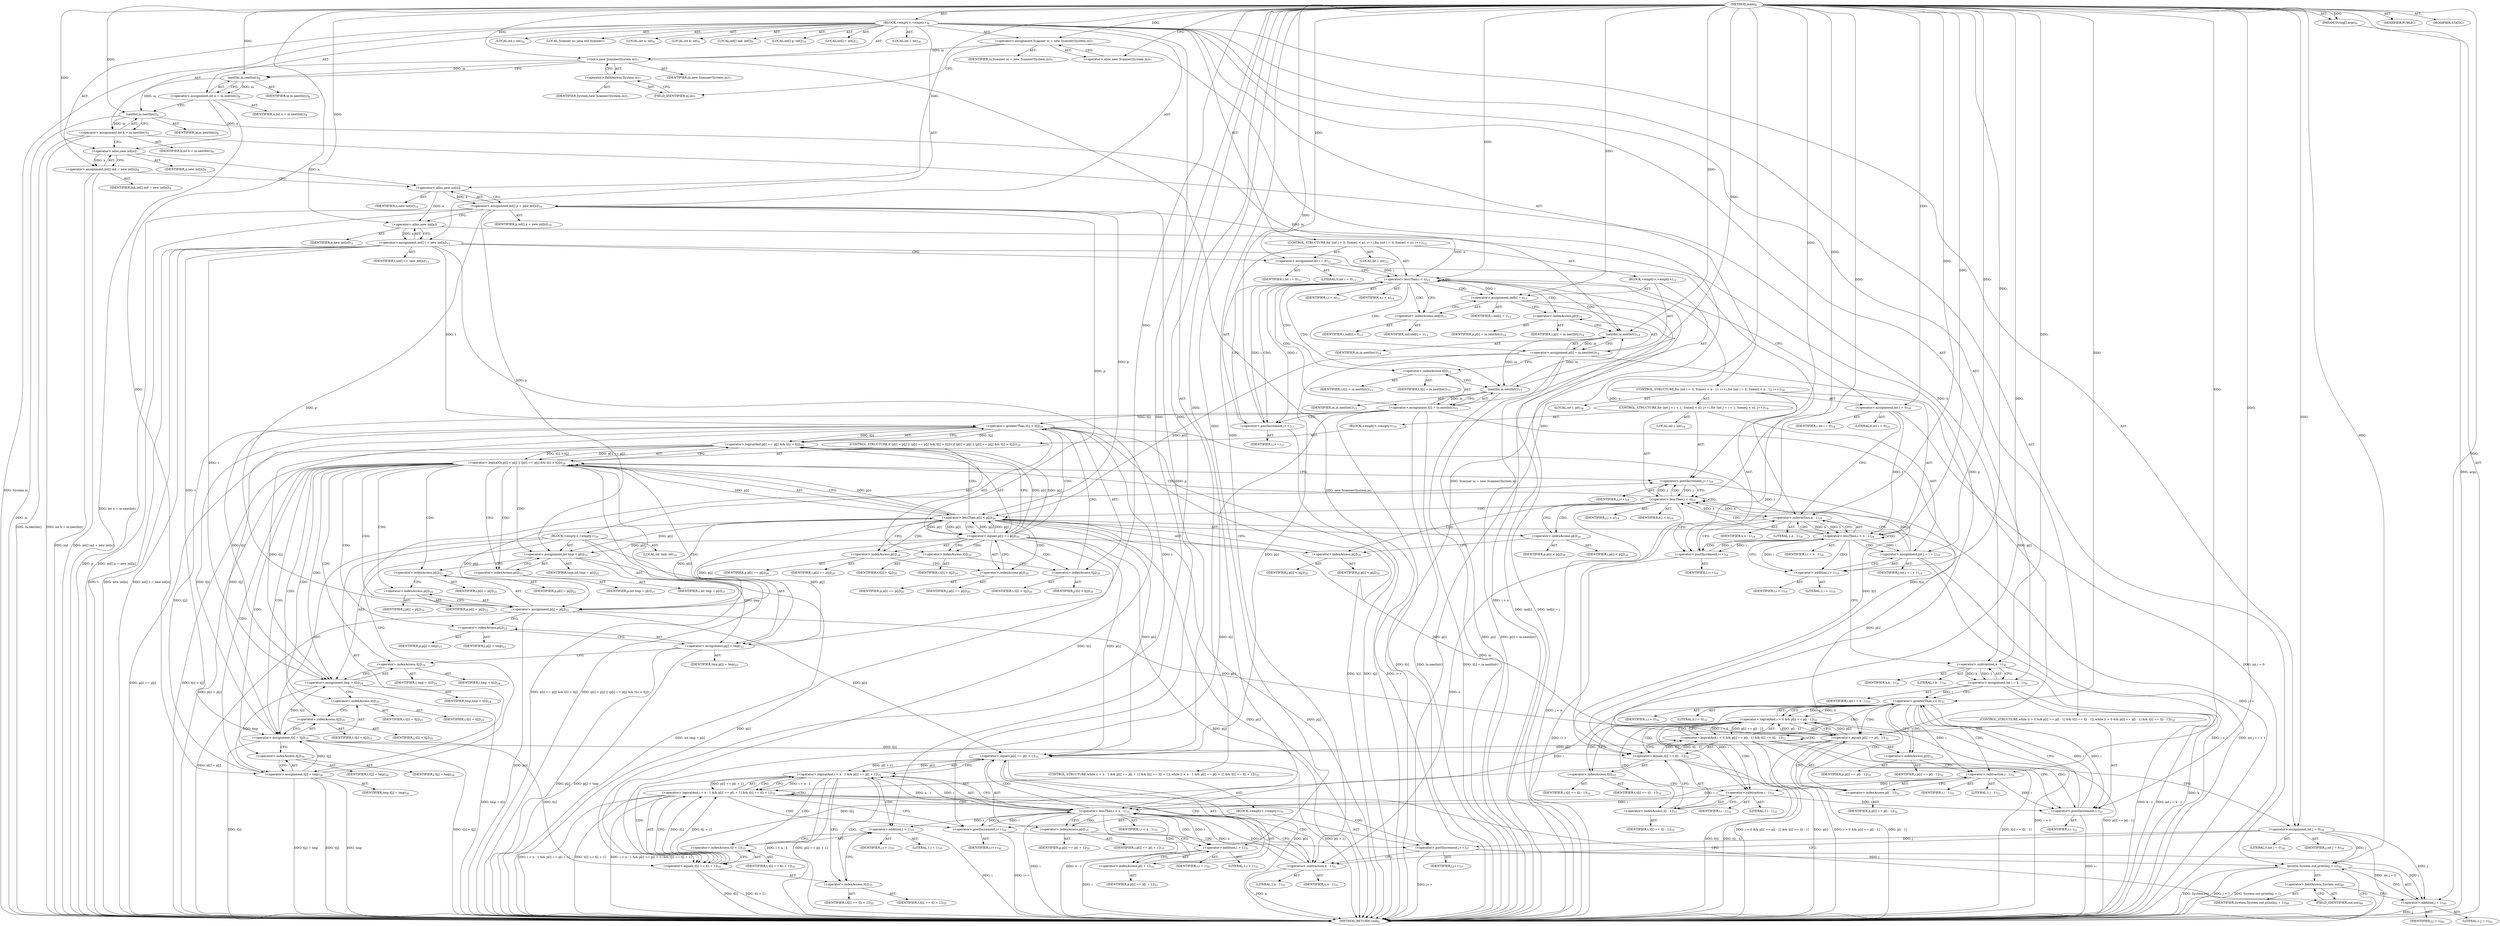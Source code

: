 digraph "main" {  
"19" [label = <(METHOD,main)<SUB>6</SUB>> ]
"20" [label = <(PARAM,String[] args)<SUB>6</SUB>> ]
"21" [label = <(BLOCK,&lt;empty&gt;,&lt;empty&gt;)<SUB>6</SUB>> ]
"4" [label = <(LOCAL,Scanner in: java.util.Scanner)<SUB>7</SUB>> ]
"22" [label = <(&lt;operator&gt;.assignment,Scanner in = new Scanner(System.in))<SUB>7</SUB>> ]
"23" [label = <(IDENTIFIER,in,Scanner in = new Scanner(System.in))<SUB>7</SUB>> ]
"24" [label = <(&lt;operator&gt;.alloc,new Scanner(System.in))<SUB>7</SUB>> ]
"25" [label = <(&lt;init&gt;,new Scanner(System.in))<SUB>7</SUB>> ]
"3" [label = <(IDENTIFIER,in,new Scanner(System.in))<SUB>7</SUB>> ]
"26" [label = <(&lt;operator&gt;.fieldAccess,System.in)<SUB>7</SUB>> ]
"27" [label = <(IDENTIFIER,System,new Scanner(System.in))<SUB>7</SUB>> ]
"28" [label = <(FIELD_IDENTIFIER,in,in)<SUB>7</SUB>> ]
"29" [label = <(LOCAL,int n: int)<SUB>8</SUB>> ]
"30" [label = <(LOCAL,int k: int)<SUB>8</SUB>> ]
"31" [label = <(&lt;operator&gt;.assignment,int n = in.nextInt())<SUB>8</SUB>> ]
"32" [label = <(IDENTIFIER,n,int n = in.nextInt())<SUB>8</SUB>> ]
"33" [label = <(nextInt,in.nextInt())<SUB>8</SUB>> ]
"34" [label = <(IDENTIFIER,in,in.nextInt())<SUB>8</SUB>> ]
"35" [label = <(&lt;operator&gt;.assignment,int k = in.nextInt())<SUB>8</SUB>> ]
"36" [label = <(IDENTIFIER,k,int k = in.nextInt())<SUB>8</SUB>> ]
"37" [label = <(nextInt,in.nextInt())<SUB>8</SUB>> ]
"38" [label = <(IDENTIFIER,in,in.nextInt())<SUB>8</SUB>> ]
"39" [label = <(LOCAL,int[] ind: int[])<SUB>9</SUB>> ]
"40" [label = <(&lt;operator&gt;.assignment,int[] ind = new int[n])<SUB>9</SUB>> ]
"41" [label = <(IDENTIFIER,ind,int[] ind = new int[n])<SUB>9</SUB>> ]
"42" [label = <(&lt;operator&gt;.alloc,new int[n])> ]
"43" [label = <(IDENTIFIER,n,new int[n])<SUB>9</SUB>> ]
"44" [label = <(LOCAL,int[] p: int[])<SUB>10</SUB>> ]
"45" [label = <(&lt;operator&gt;.assignment,int[] p = new int[n])<SUB>10</SUB>> ]
"46" [label = <(IDENTIFIER,p,int[] p = new int[n])<SUB>10</SUB>> ]
"47" [label = <(&lt;operator&gt;.alloc,new int[n])> ]
"48" [label = <(IDENTIFIER,n,new int[n])<SUB>10</SUB>> ]
"49" [label = <(LOCAL,int[] t: int[])<SUB>11</SUB>> ]
"50" [label = <(&lt;operator&gt;.assignment,int[] t = new int[n])<SUB>11</SUB>> ]
"51" [label = <(IDENTIFIER,t,int[] t = new int[n])<SUB>11</SUB>> ]
"52" [label = <(&lt;operator&gt;.alloc,new int[n])> ]
"53" [label = <(IDENTIFIER,n,new int[n])<SUB>11</SUB>> ]
"54" [label = <(CONTROL_STRUCTURE,for (int i = 0; Some(i &lt; n); i++),for (int i = 0; Some(i &lt; n); i++))<SUB>12</SUB>> ]
"55" [label = <(LOCAL,int i: int)<SUB>12</SUB>> ]
"56" [label = <(&lt;operator&gt;.assignment,int i = 0)<SUB>12</SUB>> ]
"57" [label = <(IDENTIFIER,i,int i = 0)<SUB>12</SUB>> ]
"58" [label = <(LITERAL,0,int i = 0)<SUB>12</SUB>> ]
"59" [label = <(&lt;operator&gt;.lessThan,i &lt; n)<SUB>12</SUB>> ]
"60" [label = <(IDENTIFIER,i,i &lt; n)<SUB>12</SUB>> ]
"61" [label = <(IDENTIFIER,n,i &lt; n)<SUB>12</SUB>> ]
"62" [label = <(&lt;operator&gt;.postIncrement,i++)<SUB>12</SUB>> ]
"63" [label = <(IDENTIFIER,i,i++)<SUB>12</SUB>> ]
"64" [label = <(BLOCK,&lt;empty&gt;,&lt;empty&gt;)<SUB>12</SUB>> ]
"65" [label = <(&lt;operator&gt;.assignment,ind[i] = i)<SUB>13</SUB>> ]
"66" [label = <(&lt;operator&gt;.indexAccess,ind[i])<SUB>13</SUB>> ]
"67" [label = <(IDENTIFIER,ind,ind[i] = i)<SUB>13</SUB>> ]
"68" [label = <(IDENTIFIER,i,ind[i] = i)<SUB>13</SUB>> ]
"69" [label = <(IDENTIFIER,i,ind[i] = i)<SUB>13</SUB>> ]
"70" [label = <(&lt;operator&gt;.assignment,p[i] = in.nextInt())<SUB>14</SUB>> ]
"71" [label = <(&lt;operator&gt;.indexAccess,p[i])<SUB>14</SUB>> ]
"72" [label = <(IDENTIFIER,p,p[i] = in.nextInt())<SUB>14</SUB>> ]
"73" [label = <(IDENTIFIER,i,p[i] = in.nextInt())<SUB>14</SUB>> ]
"74" [label = <(nextInt,in.nextInt())<SUB>14</SUB>> ]
"75" [label = <(IDENTIFIER,in,in.nextInt())<SUB>14</SUB>> ]
"76" [label = <(&lt;operator&gt;.assignment,t[i] = in.nextInt())<SUB>15</SUB>> ]
"77" [label = <(&lt;operator&gt;.indexAccess,t[i])<SUB>15</SUB>> ]
"78" [label = <(IDENTIFIER,t,t[i] = in.nextInt())<SUB>15</SUB>> ]
"79" [label = <(IDENTIFIER,i,t[i] = in.nextInt())<SUB>15</SUB>> ]
"80" [label = <(nextInt,in.nextInt())<SUB>15</SUB>> ]
"81" [label = <(IDENTIFIER,in,in.nextInt())<SUB>15</SUB>> ]
"82" [label = <(CONTROL_STRUCTURE,for (int i = 0; Some(i &lt; n - 1); i++),for (int i = 0; Some(i &lt; n - 1); i++))<SUB>18</SUB>> ]
"83" [label = <(LOCAL,int i: int)<SUB>18</SUB>> ]
"84" [label = <(&lt;operator&gt;.assignment,int i = 0)<SUB>18</SUB>> ]
"85" [label = <(IDENTIFIER,i,int i = 0)<SUB>18</SUB>> ]
"86" [label = <(LITERAL,0,int i = 0)<SUB>18</SUB>> ]
"87" [label = <(&lt;operator&gt;.lessThan,i &lt; n - 1)<SUB>18</SUB>> ]
"88" [label = <(IDENTIFIER,i,i &lt; n - 1)<SUB>18</SUB>> ]
"89" [label = <(&lt;operator&gt;.subtraction,n - 1)<SUB>18</SUB>> ]
"90" [label = <(IDENTIFIER,n,n - 1)<SUB>18</SUB>> ]
"91" [label = <(LITERAL,1,n - 1)<SUB>18</SUB>> ]
"92" [label = <(&lt;operator&gt;.postIncrement,i++)<SUB>18</SUB>> ]
"93" [label = <(IDENTIFIER,i,i++)<SUB>18</SUB>> ]
"94" [label = <(CONTROL_STRUCTURE,for (int j = i + 1; Some(j &lt; n); j++),for (int j = i + 1; Some(j &lt; n); j++))<SUB>19</SUB>> ]
"95" [label = <(LOCAL,int j: int)<SUB>19</SUB>> ]
"96" [label = <(&lt;operator&gt;.assignment,int j = i + 1)<SUB>19</SUB>> ]
"97" [label = <(IDENTIFIER,j,int j = i + 1)<SUB>19</SUB>> ]
"98" [label = <(&lt;operator&gt;.addition,i + 1)<SUB>19</SUB>> ]
"99" [label = <(IDENTIFIER,i,i + 1)<SUB>19</SUB>> ]
"100" [label = <(LITERAL,1,i + 1)<SUB>19</SUB>> ]
"101" [label = <(&lt;operator&gt;.lessThan,j &lt; n)<SUB>19</SUB>> ]
"102" [label = <(IDENTIFIER,j,j &lt; n)<SUB>19</SUB>> ]
"103" [label = <(IDENTIFIER,n,j &lt; n)<SUB>19</SUB>> ]
"104" [label = <(&lt;operator&gt;.postIncrement,j++)<SUB>19</SUB>> ]
"105" [label = <(IDENTIFIER,j,j++)<SUB>19</SUB>> ]
"106" [label = <(BLOCK,&lt;empty&gt;,&lt;empty&gt;)<SUB>19</SUB>> ]
"107" [label = <(CONTROL_STRUCTURE,if (p[i] &lt; p[j] || (p[i] == p[j] &amp;&amp; t[i] &gt; t[j])),if (p[i] &lt; p[j] || (p[i] == p[j] &amp;&amp; t[i] &gt; t[j])))<SUB>20</SUB>> ]
"108" [label = <(&lt;operator&gt;.logicalOr,p[i] &lt; p[j] || (p[i] == p[j] &amp;&amp; t[i] &gt; t[j]))<SUB>20</SUB>> ]
"109" [label = <(&lt;operator&gt;.lessThan,p[i] &lt; p[j])<SUB>20</SUB>> ]
"110" [label = <(&lt;operator&gt;.indexAccess,p[i])<SUB>20</SUB>> ]
"111" [label = <(IDENTIFIER,p,p[i] &lt; p[j])<SUB>20</SUB>> ]
"112" [label = <(IDENTIFIER,i,p[i] &lt; p[j])<SUB>20</SUB>> ]
"113" [label = <(&lt;operator&gt;.indexAccess,p[j])<SUB>20</SUB>> ]
"114" [label = <(IDENTIFIER,p,p[i] &lt; p[j])<SUB>20</SUB>> ]
"115" [label = <(IDENTIFIER,j,p[i] &lt; p[j])<SUB>20</SUB>> ]
"116" [label = <(&lt;operator&gt;.logicalAnd,p[i] == p[j] &amp;&amp; t[i] &gt; t[j])<SUB>20</SUB>> ]
"117" [label = <(&lt;operator&gt;.equals,p[i] == p[j])<SUB>20</SUB>> ]
"118" [label = <(&lt;operator&gt;.indexAccess,p[i])<SUB>20</SUB>> ]
"119" [label = <(IDENTIFIER,p,p[i] == p[j])<SUB>20</SUB>> ]
"120" [label = <(IDENTIFIER,i,p[i] == p[j])<SUB>20</SUB>> ]
"121" [label = <(&lt;operator&gt;.indexAccess,p[j])<SUB>20</SUB>> ]
"122" [label = <(IDENTIFIER,p,p[i] == p[j])<SUB>20</SUB>> ]
"123" [label = <(IDENTIFIER,j,p[i] == p[j])<SUB>20</SUB>> ]
"124" [label = <(&lt;operator&gt;.greaterThan,t[i] &gt; t[j])<SUB>20</SUB>> ]
"125" [label = <(&lt;operator&gt;.indexAccess,t[i])<SUB>20</SUB>> ]
"126" [label = <(IDENTIFIER,t,t[i] &gt; t[j])<SUB>20</SUB>> ]
"127" [label = <(IDENTIFIER,i,t[i] &gt; t[j])<SUB>20</SUB>> ]
"128" [label = <(&lt;operator&gt;.indexAccess,t[j])<SUB>20</SUB>> ]
"129" [label = <(IDENTIFIER,t,t[i] &gt; t[j])<SUB>20</SUB>> ]
"130" [label = <(IDENTIFIER,j,t[i] &gt; t[j])<SUB>20</SUB>> ]
"131" [label = <(BLOCK,&lt;empty&gt;,&lt;empty&gt;)<SUB>20</SUB>> ]
"132" [label = <(LOCAL,int tmp: int)<SUB>21</SUB>> ]
"133" [label = <(&lt;operator&gt;.assignment,int tmp = p[i])<SUB>21</SUB>> ]
"134" [label = <(IDENTIFIER,tmp,int tmp = p[i])<SUB>21</SUB>> ]
"135" [label = <(&lt;operator&gt;.indexAccess,p[i])<SUB>21</SUB>> ]
"136" [label = <(IDENTIFIER,p,int tmp = p[i])<SUB>21</SUB>> ]
"137" [label = <(IDENTIFIER,i,int tmp = p[i])<SUB>21</SUB>> ]
"138" [label = <(&lt;operator&gt;.assignment,p[i] = p[j])<SUB>22</SUB>> ]
"139" [label = <(&lt;operator&gt;.indexAccess,p[i])<SUB>22</SUB>> ]
"140" [label = <(IDENTIFIER,p,p[i] = p[j])<SUB>22</SUB>> ]
"141" [label = <(IDENTIFIER,i,p[i] = p[j])<SUB>22</SUB>> ]
"142" [label = <(&lt;operator&gt;.indexAccess,p[j])<SUB>22</SUB>> ]
"143" [label = <(IDENTIFIER,p,p[i] = p[j])<SUB>22</SUB>> ]
"144" [label = <(IDENTIFIER,j,p[i] = p[j])<SUB>22</SUB>> ]
"145" [label = <(&lt;operator&gt;.assignment,p[j] = tmp)<SUB>23</SUB>> ]
"146" [label = <(&lt;operator&gt;.indexAccess,p[j])<SUB>23</SUB>> ]
"147" [label = <(IDENTIFIER,p,p[j] = tmp)<SUB>23</SUB>> ]
"148" [label = <(IDENTIFIER,j,p[j] = tmp)<SUB>23</SUB>> ]
"149" [label = <(IDENTIFIER,tmp,p[j] = tmp)<SUB>23</SUB>> ]
"150" [label = <(&lt;operator&gt;.assignment,tmp = t[i])<SUB>24</SUB>> ]
"151" [label = <(IDENTIFIER,tmp,tmp = t[i])<SUB>24</SUB>> ]
"152" [label = <(&lt;operator&gt;.indexAccess,t[i])<SUB>24</SUB>> ]
"153" [label = <(IDENTIFIER,t,tmp = t[i])<SUB>24</SUB>> ]
"154" [label = <(IDENTIFIER,i,tmp = t[i])<SUB>24</SUB>> ]
"155" [label = <(&lt;operator&gt;.assignment,t[i] = t[j])<SUB>25</SUB>> ]
"156" [label = <(&lt;operator&gt;.indexAccess,t[i])<SUB>25</SUB>> ]
"157" [label = <(IDENTIFIER,t,t[i] = t[j])<SUB>25</SUB>> ]
"158" [label = <(IDENTIFIER,i,t[i] = t[j])<SUB>25</SUB>> ]
"159" [label = <(&lt;operator&gt;.indexAccess,t[j])<SUB>25</SUB>> ]
"160" [label = <(IDENTIFIER,t,t[i] = t[j])<SUB>25</SUB>> ]
"161" [label = <(IDENTIFIER,j,t[i] = t[j])<SUB>25</SUB>> ]
"162" [label = <(&lt;operator&gt;.assignment,t[j] = tmp)<SUB>26</SUB>> ]
"163" [label = <(&lt;operator&gt;.indexAccess,t[j])<SUB>26</SUB>> ]
"164" [label = <(IDENTIFIER,t,t[j] = tmp)<SUB>26</SUB>> ]
"165" [label = <(IDENTIFIER,j,t[j] = tmp)<SUB>26</SUB>> ]
"166" [label = <(IDENTIFIER,tmp,t[j] = tmp)<SUB>26</SUB>> ]
"167" [label = <(LOCAL,int i: int)<SUB>30</SUB>> ]
"168" [label = <(&lt;operator&gt;.assignment,int i = k - 1)<SUB>30</SUB>> ]
"169" [label = <(IDENTIFIER,i,int i = k - 1)<SUB>30</SUB>> ]
"170" [label = <(&lt;operator&gt;.subtraction,k - 1)<SUB>30</SUB>> ]
"171" [label = <(IDENTIFIER,k,k - 1)<SUB>30</SUB>> ]
"172" [label = <(LITERAL,1,k - 1)<SUB>30</SUB>> ]
"173" [label = <(CONTROL_STRUCTURE,while (i &gt; 0 &amp;&amp; p[i] == p[i - 1] &amp;&amp; t[i] == t[i - 1]),while (i &gt; 0 &amp;&amp; p[i] == p[i - 1] &amp;&amp; t[i] == t[i - 1]))<SUB>32</SUB>> ]
"174" [label = <(&lt;operator&gt;.logicalAnd,i &gt; 0 &amp;&amp; p[i] == p[i - 1] &amp;&amp; t[i] == t[i - 1])<SUB>32</SUB>> ]
"175" [label = <(&lt;operator&gt;.logicalAnd,i &gt; 0 &amp;&amp; p[i] == p[i - 1])<SUB>32</SUB>> ]
"176" [label = <(&lt;operator&gt;.greaterThan,i &gt; 0)<SUB>32</SUB>> ]
"177" [label = <(IDENTIFIER,i,i &gt; 0)<SUB>32</SUB>> ]
"178" [label = <(LITERAL,0,i &gt; 0)<SUB>32</SUB>> ]
"179" [label = <(&lt;operator&gt;.equals,p[i] == p[i - 1])<SUB>32</SUB>> ]
"180" [label = <(&lt;operator&gt;.indexAccess,p[i])<SUB>32</SUB>> ]
"181" [label = <(IDENTIFIER,p,p[i] == p[i - 1])<SUB>32</SUB>> ]
"182" [label = <(IDENTIFIER,i,p[i] == p[i - 1])<SUB>32</SUB>> ]
"183" [label = <(&lt;operator&gt;.indexAccess,p[i - 1])<SUB>32</SUB>> ]
"184" [label = <(IDENTIFIER,p,p[i] == p[i - 1])<SUB>32</SUB>> ]
"185" [label = <(&lt;operator&gt;.subtraction,i - 1)<SUB>32</SUB>> ]
"186" [label = <(IDENTIFIER,i,i - 1)<SUB>32</SUB>> ]
"187" [label = <(LITERAL,1,i - 1)<SUB>32</SUB>> ]
"188" [label = <(&lt;operator&gt;.equals,t[i] == t[i - 1])<SUB>32</SUB>> ]
"189" [label = <(&lt;operator&gt;.indexAccess,t[i])<SUB>32</SUB>> ]
"190" [label = <(IDENTIFIER,t,t[i] == t[i - 1])<SUB>32</SUB>> ]
"191" [label = <(IDENTIFIER,i,t[i] == t[i - 1])<SUB>32</SUB>> ]
"192" [label = <(&lt;operator&gt;.indexAccess,t[i - 1])<SUB>32</SUB>> ]
"193" [label = <(IDENTIFIER,t,t[i] == t[i - 1])<SUB>32</SUB>> ]
"194" [label = <(&lt;operator&gt;.subtraction,i - 1)<SUB>32</SUB>> ]
"195" [label = <(IDENTIFIER,i,i - 1)<SUB>32</SUB>> ]
"196" [label = <(LITERAL,1,i - 1)<SUB>32</SUB>> ]
"197" [label = <(&lt;operator&gt;.postDecrement,i--)<SUB>32</SUB>> ]
"198" [label = <(IDENTIFIER,i,i--)<SUB>32</SUB>> ]
"199" [label = <(LOCAL,int j: int)<SUB>34</SUB>> ]
"200" [label = <(&lt;operator&gt;.assignment,int j = 0)<SUB>34</SUB>> ]
"201" [label = <(IDENTIFIER,j,int j = 0)<SUB>34</SUB>> ]
"202" [label = <(LITERAL,0,int j = 0)<SUB>34</SUB>> ]
"203" [label = <(CONTROL_STRUCTURE,while (i &lt; n - 1 &amp;&amp; p[i] == p[i + 1] &amp;&amp; t[i] == t[i + 1]),while (i &lt; n - 1 &amp;&amp; p[i] == p[i + 1] &amp;&amp; t[i] == t[i + 1]))<SUB>35</SUB>> ]
"204" [label = <(&lt;operator&gt;.logicalAnd,i &lt; n - 1 &amp;&amp; p[i] == p[i + 1] &amp;&amp; t[i] == t[i + 1])<SUB>35</SUB>> ]
"205" [label = <(&lt;operator&gt;.logicalAnd,i &lt; n - 1 &amp;&amp; p[i] == p[i + 1])<SUB>35</SUB>> ]
"206" [label = <(&lt;operator&gt;.lessThan,i &lt; n - 1)<SUB>35</SUB>> ]
"207" [label = <(IDENTIFIER,i,i &lt; n - 1)<SUB>35</SUB>> ]
"208" [label = <(&lt;operator&gt;.subtraction,n - 1)<SUB>35</SUB>> ]
"209" [label = <(IDENTIFIER,n,n - 1)<SUB>35</SUB>> ]
"210" [label = <(LITERAL,1,n - 1)<SUB>35</SUB>> ]
"211" [label = <(&lt;operator&gt;.equals,p[i] == p[i + 1])<SUB>35</SUB>> ]
"212" [label = <(&lt;operator&gt;.indexAccess,p[i])<SUB>35</SUB>> ]
"213" [label = <(IDENTIFIER,p,p[i] == p[i + 1])<SUB>35</SUB>> ]
"214" [label = <(IDENTIFIER,i,p[i] == p[i + 1])<SUB>35</SUB>> ]
"215" [label = <(&lt;operator&gt;.indexAccess,p[i + 1])<SUB>35</SUB>> ]
"216" [label = <(IDENTIFIER,p,p[i] == p[i + 1])<SUB>35</SUB>> ]
"217" [label = <(&lt;operator&gt;.addition,i + 1)<SUB>35</SUB>> ]
"218" [label = <(IDENTIFIER,i,i + 1)<SUB>35</SUB>> ]
"219" [label = <(LITERAL,1,i + 1)<SUB>35</SUB>> ]
"220" [label = <(&lt;operator&gt;.equals,t[i] == t[i + 1])<SUB>35</SUB>> ]
"221" [label = <(&lt;operator&gt;.indexAccess,t[i])<SUB>35</SUB>> ]
"222" [label = <(IDENTIFIER,t,t[i] == t[i + 1])<SUB>35</SUB>> ]
"223" [label = <(IDENTIFIER,i,t[i] == t[i + 1])<SUB>35</SUB>> ]
"224" [label = <(&lt;operator&gt;.indexAccess,t[i + 1])<SUB>35</SUB>> ]
"225" [label = <(IDENTIFIER,t,t[i] == t[i + 1])<SUB>35</SUB>> ]
"226" [label = <(&lt;operator&gt;.addition,i + 1)<SUB>35</SUB>> ]
"227" [label = <(IDENTIFIER,i,i + 1)<SUB>35</SUB>> ]
"228" [label = <(LITERAL,1,i + 1)<SUB>35</SUB>> ]
"229" [label = <(BLOCK,&lt;empty&gt;,&lt;empty&gt;)<SUB>35</SUB>> ]
"230" [label = <(&lt;operator&gt;.postIncrement,i++)<SUB>36</SUB>> ]
"231" [label = <(IDENTIFIER,i,i++)<SUB>36</SUB>> ]
"232" [label = <(&lt;operator&gt;.postIncrement,j++)<SUB>37</SUB>> ]
"233" [label = <(IDENTIFIER,j,j++)<SUB>37</SUB>> ]
"234" [label = <(println,System.out.println(j + 1))<SUB>40</SUB>> ]
"235" [label = <(&lt;operator&gt;.fieldAccess,System.out)<SUB>40</SUB>> ]
"236" [label = <(IDENTIFIER,System,System.out.println(j + 1))<SUB>40</SUB>> ]
"237" [label = <(FIELD_IDENTIFIER,out,out)<SUB>40</SUB>> ]
"238" [label = <(&lt;operator&gt;.addition,j + 1)<SUB>40</SUB>> ]
"239" [label = <(IDENTIFIER,j,j + 1)<SUB>40</SUB>> ]
"240" [label = <(LITERAL,1,j + 1)<SUB>40</SUB>> ]
"241" [label = <(MODIFIER,PUBLIC)> ]
"242" [label = <(MODIFIER,STATIC)> ]
"243" [label = <(METHOD_RETURN,void)<SUB>6</SUB>> ]
  "19" -> "20"  [ label = "AST: "] 
  "19" -> "21"  [ label = "AST: "] 
  "19" -> "241"  [ label = "AST: "] 
  "19" -> "242"  [ label = "AST: "] 
  "19" -> "243"  [ label = "AST: "] 
  "21" -> "4"  [ label = "AST: "] 
  "21" -> "22"  [ label = "AST: "] 
  "21" -> "25"  [ label = "AST: "] 
  "21" -> "29"  [ label = "AST: "] 
  "21" -> "30"  [ label = "AST: "] 
  "21" -> "31"  [ label = "AST: "] 
  "21" -> "35"  [ label = "AST: "] 
  "21" -> "39"  [ label = "AST: "] 
  "21" -> "40"  [ label = "AST: "] 
  "21" -> "44"  [ label = "AST: "] 
  "21" -> "45"  [ label = "AST: "] 
  "21" -> "49"  [ label = "AST: "] 
  "21" -> "50"  [ label = "AST: "] 
  "21" -> "54"  [ label = "AST: "] 
  "21" -> "82"  [ label = "AST: "] 
  "21" -> "167"  [ label = "AST: "] 
  "21" -> "168"  [ label = "AST: "] 
  "21" -> "173"  [ label = "AST: "] 
  "21" -> "199"  [ label = "AST: "] 
  "21" -> "200"  [ label = "AST: "] 
  "21" -> "203"  [ label = "AST: "] 
  "21" -> "234"  [ label = "AST: "] 
  "22" -> "23"  [ label = "AST: "] 
  "22" -> "24"  [ label = "AST: "] 
  "25" -> "3"  [ label = "AST: "] 
  "25" -> "26"  [ label = "AST: "] 
  "26" -> "27"  [ label = "AST: "] 
  "26" -> "28"  [ label = "AST: "] 
  "31" -> "32"  [ label = "AST: "] 
  "31" -> "33"  [ label = "AST: "] 
  "33" -> "34"  [ label = "AST: "] 
  "35" -> "36"  [ label = "AST: "] 
  "35" -> "37"  [ label = "AST: "] 
  "37" -> "38"  [ label = "AST: "] 
  "40" -> "41"  [ label = "AST: "] 
  "40" -> "42"  [ label = "AST: "] 
  "42" -> "43"  [ label = "AST: "] 
  "45" -> "46"  [ label = "AST: "] 
  "45" -> "47"  [ label = "AST: "] 
  "47" -> "48"  [ label = "AST: "] 
  "50" -> "51"  [ label = "AST: "] 
  "50" -> "52"  [ label = "AST: "] 
  "52" -> "53"  [ label = "AST: "] 
  "54" -> "55"  [ label = "AST: "] 
  "54" -> "56"  [ label = "AST: "] 
  "54" -> "59"  [ label = "AST: "] 
  "54" -> "62"  [ label = "AST: "] 
  "54" -> "64"  [ label = "AST: "] 
  "56" -> "57"  [ label = "AST: "] 
  "56" -> "58"  [ label = "AST: "] 
  "59" -> "60"  [ label = "AST: "] 
  "59" -> "61"  [ label = "AST: "] 
  "62" -> "63"  [ label = "AST: "] 
  "64" -> "65"  [ label = "AST: "] 
  "64" -> "70"  [ label = "AST: "] 
  "64" -> "76"  [ label = "AST: "] 
  "65" -> "66"  [ label = "AST: "] 
  "65" -> "69"  [ label = "AST: "] 
  "66" -> "67"  [ label = "AST: "] 
  "66" -> "68"  [ label = "AST: "] 
  "70" -> "71"  [ label = "AST: "] 
  "70" -> "74"  [ label = "AST: "] 
  "71" -> "72"  [ label = "AST: "] 
  "71" -> "73"  [ label = "AST: "] 
  "74" -> "75"  [ label = "AST: "] 
  "76" -> "77"  [ label = "AST: "] 
  "76" -> "80"  [ label = "AST: "] 
  "77" -> "78"  [ label = "AST: "] 
  "77" -> "79"  [ label = "AST: "] 
  "80" -> "81"  [ label = "AST: "] 
  "82" -> "83"  [ label = "AST: "] 
  "82" -> "84"  [ label = "AST: "] 
  "82" -> "87"  [ label = "AST: "] 
  "82" -> "92"  [ label = "AST: "] 
  "82" -> "94"  [ label = "AST: "] 
  "84" -> "85"  [ label = "AST: "] 
  "84" -> "86"  [ label = "AST: "] 
  "87" -> "88"  [ label = "AST: "] 
  "87" -> "89"  [ label = "AST: "] 
  "89" -> "90"  [ label = "AST: "] 
  "89" -> "91"  [ label = "AST: "] 
  "92" -> "93"  [ label = "AST: "] 
  "94" -> "95"  [ label = "AST: "] 
  "94" -> "96"  [ label = "AST: "] 
  "94" -> "101"  [ label = "AST: "] 
  "94" -> "104"  [ label = "AST: "] 
  "94" -> "106"  [ label = "AST: "] 
  "96" -> "97"  [ label = "AST: "] 
  "96" -> "98"  [ label = "AST: "] 
  "98" -> "99"  [ label = "AST: "] 
  "98" -> "100"  [ label = "AST: "] 
  "101" -> "102"  [ label = "AST: "] 
  "101" -> "103"  [ label = "AST: "] 
  "104" -> "105"  [ label = "AST: "] 
  "106" -> "107"  [ label = "AST: "] 
  "107" -> "108"  [ label = "AST: "] 
  "107" -> "131"  [ label = "AST: "] 
  "108" -> "109"  [ label = "AST: "] 
  "108" -> "116"  [ label = "AST: "] 
  "109" -> "110"  [ label = "AST: "] 
  "109" -> "113"  [ label = "AST: "] 
  "110" -> "111"  [ label = "AST: "] 
  "110" -> "112"  [ label = "AST: "] 
  "113" -> "114"  [ label = "AST: "] 
  "113" -> "115"  [ label = "AST: "] 
  "116" -> "117"  [ label = "AST: "] 
  "116" -> "124"  [ label = "AST: "] 
  "117" -> "118"  [ label = "AST: "] 
  "117" -> "121"  [ label = "AST: "] 
  "118" -> "119"  [ label = "AST: "] 
  "118" -> "120"  [ label = "AST: "] 
  "121" -> "122"  [ label = "AST: "] 
  "121" -> "123"  [ label = "AST: "] 
  "124" -> "125"  [ label = "AST: "] 
  "124" -> "128"  [ label = "AST: "] 
  "125" -> "126"  [ label = "AST: "] 
  "125" -> "127"  [ label = "AST: "] 
  "128" -> "129"  [ label = "AST: "] 
  "128" -> "130"  [ label = "AST: "] 
  "131" -> "132"  [ label = "AST: "] 
  "131" -> "133"  [ label = "AST: "] 
  "131" -> "138"  [ label = "AST: "] 
  "131" -> "145"  [ label = "AST: "] 
  "131" -> "150"  [ label = "AST: "] 
  "131" -> "155"  [ label = "AST: "] 
  "131" -> "162"  [ label = "AST: "] 
  "133" -> "134"  [ label = "AST: "] 
  "133" -> "135"  [ label = "AST: "] 
  "135" -> "136"  [ label = "AST: "] 
  "135" -> "137"  [ label = "AST: "] 
  "138" -> "139"  [ label = "AST: "] 
  "138" -> "142"  [ label = "AST: "] 
  "139" -> "140"  [ label = "AST: "] 
  "139" -> "141"  [ label = "AST: "] 
  "142" -> "143"  [ label = "AST: "] 
  "142" -> "144"  [ label = "AST: "] 
  "145" -> "146"  [ label = "AST: "] 
  "145" -> "149"  [ label = "AST: "] 
  "146" -> "147"  [ label = "AST: "] 
  "146" -> "148"  [ label = "AST: "] 
  "150" -> "151"  [ label = "AST: "] 
  "150" -> "152"  [ label = "AST: "] 
  "152" -> "153"  [ label = "AST: "] 
  "152" -> "154"  [ label = "AST: "] 
  "155" -> "156"  [ label = "AST: "] 
  "155" -> "159"  [ label = "AST: "] 
  "156" -> "157"  [ label = "AST: "] 
  "156" -> "158"  [ label = "AST: "] 
  "159" -> "160"  [ label = "AST: "] 
  "159" -> "161"  [ label = "AST: "] 
  "162" -> "163"  [ label = "AST: "] 
  "162" -> "166"  [ label = "AST: "] 
  "163" -> "164"  [ label = "AST: "] 
  "163" -> "165"  [ label = "AST: "] 
  "168" -> "169"  [ label = "AST: "] 
  "168" -> "170"  [ label = "AST: "] 
  "170" -> "171"  [ label = "AST: "] 
  "170" -> "172"  [ label = "AST: "] 
  "173" -> "174"  [ label = "AST: "] 
  "173" -> "197"  [ label = "AST: "] 
  "174" -> "175"  [ label = "AST: "] 
  "174" -> "188"  [ label = "AST: "] 
  "175" -> "176"  [ label = "AST: "] 
  "175" -> "179"  [ label = "AST: "] 
  "176" -> "177"  [ label = "AST: "] 
  "176" -> "178"  [ label = "AST: "] 
  "179" -> "180"  [ label = "AST: "] 
  "179" -> "183"  [ label = "AST: "] 
  "180" -> "181"  [ label = "AST: "] 
  "180" -> "182"  [ label = "AST: "] 
  "183" -> "184"  [ label = "AST: "] 
  "183" -> "185"  [ label = "AST: "] 
  "185" -> "186"  [ label = "AST: "] 
  "185" -> "187"  [ label = "AST: "] 
  "188" -> "189"  [ label = "AST: "] 
  "188" -> "192"  [ label = "AST: "] 
  "189" -> "190"  [ label = "AST: "] 
  "189" -> "191"  [ label = "AST: "] 
  "192" -> "193"  [ label = "AST: "] 
  "192" -> "194"  [ label = "AST: "] 
  "194" -> "195"  [ label = "AST: "] 
  "194" -> "196"  [ label = "AST: "] 
  "197" -> "198"  [ label = "AST: "] 
  "200" -> "201"  [ label = "AST: "] 
  "200" -> "202"  [ label = "AST: "] 
  "203" -> "204"  [ label = "AST: "] 
  "203" -> "229"  [ label = "AST: "] 
  "204" -> "205"  [ label = "AST: "] 
  "204" -> "220"  [ label = "AST: "] 
  "205" -> "206"  [ label = "AST: "] 
  "205" -> "211"  [ label = "AST: "] 
  "206" -> "207"  [ label = "AST: "] 
  "206" -> "208"  [ label = "AST: "] 
  "208" -> "209"  [ label = "AST: "] 
  "208" -> "210"  [ label = "AST: "] 
  "211" -> "212"  [ label = "AST: "] 
  "211" -> "215"  [ label = "AST: "] 
  "212" -> "213"  [ label = "AST: "] 
  "212" -> "214"  [ label = "AST: "] 
  "215" -> "216"  [ label = "AST: "] 
  "215" -> "217"  [ label = "AST: "] 
  "217" -> "218"  [ label = "AST: "] 
  "217" -> "219"  [ label = "AST: "] 
  "220" -> "221"  [ label = "AST: "] 
  "220" -> "224"  [ label = "AST: "] 
  "221" -> "222"  [ label = "AST: "] 
  "221" -> "223"  [ label = "AST: "] 
  "224" -> "225"  [ label = "AST: "] 
  "224" -> "226"  [ label = "AST: "] 
  "226" -> "227"  [ label = "AST: "] 
  "226" -> "228"  [ label = "AST: "] 
  "229" -> "230"  [ label = "AST: "] 
  "229" -> "232"  [ label = "AST: "] 
  "230" -> "231"  [ label = "AST: "] 
  "232" -> "233"  [ label = "AST: "] 
  "234" -> "235"  [ label = "AST: "] 
  "234" -> "238"  [ label = "AST: "] 
  "235" -> "236"  [ label = "AST: "] 
  "235" -> "237"  [ label = "AST: "] 
  "238" -> "239"  [ label = "AST: "] 
  "238" -> "240"  [ label = "AST: "] 
  "22" -> "28"  [ label = "CFG: "] 
  "25" -> "33"  [ label = "CFG: "] 
  "31" -> "37"  [ label = "CFG: "] 
  "35" -> "42"  [ label = "CFG: "] 
  "40" -> "47"  [ label = "CFG: "] 
  "45" -> "52"  [ label = "CFG: "] 
  "50" -> "56"  [ label = "CFG: "] 
  "168" -> "176"  [ label = "CFG: "] 
  "200" -> "208"  [ label = "CFG: "] 
  "234" -> "243"  [ label = "CFG: "] 
  "24" -> "22"  [ label = "CFG: "] 
  "26" -> "25"  [ label = "CFG: "] 
  "33" -> "31"  [ label = "CFG: "] 
  "37" -> "35"  [ label = "CFG: "] 
  "42" -> "40"  [ label = "CFG: "] 
  "47" -> "45"  [ label = "CFG: "] 
  "52" -> "50"  [ label = "CFG: "] 
  "56" -> "59"  [ label = "CFG: "] 
  "59" -> "66"  [ label = "CFG: "] 
  "59" -> "84"  [ label = "CFG: "] 
  "62" -> "59"  [ label = "CFG: "] 
  "84" -> "89"  [ label = "CFG: "] 
  "87" -> "98"  [ label = "CFG: "] 
  "87" -> "170"  [ label = "CFG: "] 
  "92" -> "89"  [ label = "CFG: "] 
  "170" -> "168"  [ label = "CFG: "] 
  "174" -> "197"  [ label = "CFG: "] 
  "174" -> "200"  [ label = "CFG: "] 
  "197" -> "176"  [ label = "CFG: "] 
  "204" -> "230"  [ label = "CFG: "] 
  "204" -> "237"  [ label = "CFG: "] 
  "235" -> "238"  [ label = "CFG: "] 
  "238" -> "234"  [ label = "CFG: "] 
  "28" -> "26"  [ label = "CFG: "] 
  "65" -> "71"  [ label = "CFG: "] 
  "70" -> "77"  [ label = "CFG: "] 
  "76" -> "62"  [ label = "CFG: "] 
  "89" -> "87"  [ label = "CFG: "] 
  "96" -> "101"  [ label = "CFG: "] 
  "101" -> "110"  [ label = "CFG: "] 
  "101" -> "92"  [ label = "CFG: "] 
  "104" -> "101"  [ label = "CFG: "] 
  "175" -> "174"  [ label = "CFG: "] 
  "175" -> "189"  [ label = "CFG: "] 
  "188" -> "174"  [ label = "CFG: "] 
  "205" -> "204"  [ label = "CFG: "] 
  "205" -> "221"  [ label = "CFG: "] 
  "220" -> "204"  [ label = "CFG: "] 
  "230" -> "232"  [ label = "CFG: "] 
  "232" -> "208"  [ label = "CFG: "] 
  "237" -> "235"  [ label = "CFG: "] 
  "66" -> "65"  [ label = "CFG: "] 
  "71" -> "74"  [ label = "CFG: "] 
  "74" -> "70"  [ label = "CFG: "] 
  "77" -> "80"  [ label = "CFG: "] 
  "80" -> "76"  [ label = "CFG: "] 
  "98" -> "96"  [ label = "CFG: "] 
  "176" -> "175"  [ label = "CFG: "] 
  "176" -> "180"  [ label = "CFG: "] 
  "179" -> "175"  [ label = "CFG: "] 
  "189" -> "194"  [ label = "CFG: "] 
  "192" -> "188"  [ label = "CFG: "] 
  "206" -> "205"  [ label = "CFG: "] 
  "206" -> "212"  [ label = "CFG: "] 
  "211" -> "205"  [ label = "CFG: "] 
  "221" -> "226"  [ label = "CFG: "] 
  "224" -> "220"  [ label = "CFG: "] 
  "108" -> "135"  [ label = "CFG: "] 
  "108" -> "104"  [ label = "CFG: "] 
  "180" -> "185"  [ label = "CFG: "] 
  "183" -> "179"  [ label = "CFG: "] 
  "194" -> "192"  [ label = "CFG: "] 
  "208" -> "206"  [ label = "CFG: "] 
  "212" -> "217"  [ label = "CFG: "] 
  "215" -> "211"  [ label = "CFG: "] 
  "226" -> "224"  [ label = "CFG: "] 
  "109" -> "108"  [ label = "CFG: "] 
  "109" -> "118"  [ label = "CFG: "] 
  "116" -> "108"  [ label = "CFG: "] 
  "133" -> "139"  [ label = "CFG: "] 
  "138" -> "146"  [ label = "CFG: "] 
  "145" -> "152"  [ label = "CFG: "] 
  "150" -> "156"  [ label = "CFG: "] 
  "155" -> "163"  [ label = "CFG: "] 
  "162" -> "104"  [ label = "CFG: "] 
  "185" -> "183"  [ label = "CFG: "] 
  "217" -> "215"  [ label = "CFG: "] 
  "110" -> "113"  [ label = "CFG: "] 
  "113" -> "109"  [ label = "CFG: "] 
  "117" -> "116"  [ label = "CFG: "] 
  "117" -> "125"  [ label = "CFG: "] 
  "124" -> "116"  [ label = "CFG: "] 
  "135" -> "133"  [ label = "CFG: "] 
  "139" -> "142"  [ label = "CFG: "] 
  "142" -> "138"  [ label = "CFG: "] 
  "146" -> "145"  [ label = "CFG: "] 
  "152" -> "150"  [ label = "CFG: "] 
  "156" -> "159"  [ label = "CFG: "] 
  "159" -> "155"  [ label = "CFG: "] 
  "163" -> "162"  [ label = "CFG: "] 
  "118" -> "121"  [ label = "CFG: "] 
  "121" -> "117"  [ label = "CFG: "] 
  "125" -> "128"  [ label = "CFG: "] 
  "128" -> "124"  [ label = "CFG: "] 
  "19" -> "24"  [ label = "CFG: "] 
  "20" -> "243"  [ label = "DDG: args"] 
  "22" -> "243"  [ label = "DDG: Scanner in = new Scanner(System.in)"] 
  "25" -> "243"  [ label = "DDG: System.in"] 
  "25" -> "243"  [ label = "DDG: new Scanner(System.in)"] 
  "31" -> "243"  [ label = "DDG: int n = in.nextInt()"] 
  "37" -> "243"  [ label = "DDG: in"] 
  "35" -> "243"  [ label = "DDG: in.nextInt()"] 
  "35" -> "243"  [ label = "DDG: int k = in.nextInt()"] 
  "40" -> "243"  [ label = "DDG: ind"] 
  "40" -> "243"  [ label = "DDG: int[] ind = new int[n]"] 
  "45" -> "243"  [ label = "DDG: p"] 
  "45" -> "243"  [ label = "DDG: int[] p = new int[n]"] 
  "50" -> "243"  [ label = "DDG: t"] 
  "50" -> "243"  [ label = "DDG: new int[n]"] 
  "50" -> "243"  [ label = "DDG: int[] t = new int[n]"] 
  "59" -> "243"  [ label = "DDG: i &lt; n"] 
  "84" -> "243"  [ label = "DDG: int i = 0"] 
  "170" -> "243"  [ label = "DDG: k"] 
  "168" -> "243"  [ label = "DDG: k - 1"] 
  "168" -> "243"  [ label = "DDG: int i = k - 1"] 
  "175" -> "243"  [ label = "DDG: i &gt; 0"] 
  "179" -> "243"  [ label = "DDG: p[i]"] 
  "179" -> "243"  [ label = "DDG: p[i - 1]"] 
  "175" -> "243"  [ label = "DDG: p[i] == p[i - 1]"] 
  "174" -> "243"  [ label = "DDG: i &gt; 0 &amp;&amp; p[i] == p[i - 1]"] 
  "188" -> "243"  [ label = "DDG: t[i]"] 
  "188" -> "243"  [ label = "DDG: t[i - 1]"] 
  "174" -> "243"  [ label = "DDG: t[i] == t[i - 1]"] 
  "174" -> "243"  [ label = "DDG: i &gt; 0 &amp;&amp; p[i] == p[i - 1] &amp;&amp; t[i] == t[i - 1]"] 
  "200" -> "243"  [ label = "DDG: int j = 0"] 
  "206" -> "243"  [ label = "DDG: i"] 
  "208" -> "243"  [ label = "DDG: n"] 
  "206" -> "243"  [ label = "DDG: n - 1"] 
  "205" -> "243"  [ label = "DDG: i &lt; n - 1"] 
  "211" -> "243"  [ label = "DDG: p[i]"] 
  "217" -> "243"  [ label = "DDG: i"] 
  "211" -> "243"  [ label = "DDG: p[i + 1]"] 
  "205" -> "243"  [ label = "DDG: p[i] == p[i + 1]"] 
  "204" -> "243"  [ label = "DDG: i &lt; n - 1 &amp;&amp; p[i] == p[i + 1]"] 
  "220" -> "243"  [ label = "DDG: t[i]"] 
  "226" -> "243"  [ label = "DDG: i"] 
  "220" -> "243"  [ label = "DDG: t[i + 1]"] 
  "204" -> "243"  [ label = "DDG: t[i] == t[i + 1]"] 
  "204" -> "243"  [ label = "DDG: i &lt; n - 1 &amp;&amp; p[i] == p[i + 1] &amp;&amp; t[i] == t[i + 1]"] 
  "234" -> "243"  [ label = "DDG: System.out"] 
  "238" -> "243"  [ label = "DDG: j"] 
  "234" -> "243"  [ label = "DDG: j + 1"] 
  "234" -> "243"  [ label = "DDG: System.out.println(j + 1)"] 
  "230" -> "243"  [ label = "DDG: i++"] 
  "232" -> "243"  [ label = "DDG: j++"] 
  "197" -> "243"  [ label = "DDG: i--"] 
  "96" -> "243"  [ label = "DDG: i + 1"] 
  "96" -> "243"  [ label = "DDG: int j = i + 1"] 
  "101" -> "243"  [ label = "DDG: j &lt; n"] 
  "92" -> "243"  [ label = "DDG: i++"] 
  "109" -> "243"  [ label = "DDG: p[i]"] 
  "109" -> "243"  [ label = "DDG: p[j]"] 
  "108" -> "243"  [ label = "DDG: p[i] &lt; p[j]"] 
  "117" -> "243"  [ label = "DDG: p[i]"] 
  "117" -> "243"  [ label = "DDG: p[j]"] 
  "116" -> "243"  [ label = "DDG: p[i] == p[j]"] 
  "124" -> "243"  [ label = "DDG: t[i]"] 
  "124" -> "243"  [ label = "DDG: t[j]"] 
  "116" -> "243"  [ label = "DDG: t[i] &gt; t[j]"] 
  "108" -> "243"  [ label = "DDG: p[i] == p[j] &amp;&amp; t[i] &gt; t[j]"] 
  "108" -> "243"  [ label = "DDG: p[i] &lt; p[j] || (p[i] == p[j] &amp;&amp; t[i] &gt; t[j])"] 
  "133" -> "243"  [ label = "DDG: int tmp = p[i]"] 
  "138" -> "243"  [ label = "DDG: p[i]"] 
  "138" -> "243"  [ label = "DDG: p[i] = p[j]"] 
  "145" -> "243"  [ label = "DDG: p[j]"] 
  "145" -> "243"  [ label = "DDG: p[j] = tmp"] 
  "150" -> "243"  [ label = "DDG: tmp = t[i]"] 
  "155" -> "243"  [ label = "DDG: t[i]"] 
  "155" -> "243"  [ label = "DDG: t[i] = t[j]"] 
  "162" -> "243"  [ label = "DDG: t[j]"] 
  "162" -> "243"  [ label = "DDG: tmp"] 
  "162" -> "243"  [ label = "DDG: t[j] = tmp"] 
  "104" -> "243"  [ label = "DDG: j++"] 
  "65" -> "243"  [ label = "DDG: ind[i]"] 
  "65" -> "243"  [ label = "DDG: ind[i] = i"] 
  "70" -> "243"  [ label = "DDG: p[i]"] 
  "70" -> "243"  [ label = "DDG: p[i] = in.nextInt()"] 
  "76" -> "243"  [ label = "DDG: t[i]"] 
  "80" -> "243"  [ label = "DDG: in"] 
  "76" -> "243"  [ label = "DDG: in.nextInt()"] 
  "76" -> "243"  [ label = "DDG: t[i] = in.nextInt()"] 
  "62" -> "243"  [ label = "DDG: i++"] 
  "19" -> "20"  [ label = "DDG: "] 
  "19" -> "22"  [ label = "DDG: "] 
  "33" -> "31"  [ label = "DDG: in"] 
  "37" -> "35"  [ label = "DDG: in"] 
  "42" -> "40"  [ label = "DDG: n"] 
  "47" -> "45"  [ label = "DDG: n"] 
  "52" -> "50"  [ label = "DDG: n"] 
  "170" -> "168"  [ label = "DDG: k"] 
  "170" -> "168"  [ label = "DDG: 1"] 
  "19" -> "200"  [ label = "DDG: "] 
  "22" -> "25"  [ label = "DDG: in"] 
  "19" -> "25"  [ label = "DDG: "] 
  "19" -> "56"  [ label = "DDG: "] 
  "19" -> "84"  [ label = "DDG: "] 
  "200" -> "234"  [ label = "DDG: j"] 
  "232" -> "234"  [ label = "DDG: j"] 
  "19" -> "234"  [ label = "DDG: "] 
  "25" -> "33"  [ label = "DDG: in"] 
  "19" -> "33"  [ label = "DDG: "] 
  "33" -> "37"  [ label = "DDG: in"] 
  "19" -> "37"  [ label = "DDG: "] 
  "31" -> "42"  [ label = "DDG: n"] 
  "19" -> "42"  [ label = "DDG: "] 
  "42" -> "47"  [ label = "DDG: n"] 
  "19" -> "47"  [ label = "DDG: "] 
  "47" -> "52"  [ label = "DDG: n"] 
  "19" -> "52"  [ label = "DDG: "] 
  "56" -> "59"  [ label = "DDG: i"] 
  "62" -> "59"  [ label = "DDG: i"] 
  "19" -> "59"  [ label = "DDG: "] 
  "52" -> "59"  [ label = "DDG: n"] 
  "19" -> "62"  [ label = "DDG: "] 
  "59" -> "62"  [ label = "DDG: i"] 
  "59" -> "65"  [ label = "DDG: i"] 
  "19" -> "65"  [ label = "DDG: "] 
  "74" -> "70"  [ label = "DDG: in"] 
  "80" -> "76"  [ label = "DDG: in"] 
  "84" -> "87"  [ label = "DDG: i"] 
  "92" -> "87"  [ label = "DDG: i"] 
  "19" -> "87"  [ label = "DDG: "] 
  "89" -> "87"  [ label = "DDG: n"] 
  "89" -> "87"  [ label = "DDG: 1"] 
  "19" -> "92"  [ label = "DDG: "] 
  "87" -> "92"  [ label = "DDG: i"] 
  "87" -> "96"  [ label = "DDG: i"] 
  "19" -> "96"  [ label = "DDG: "] 
  "35" -> "170"  [ label = "DDG: k"] 
  "19" -> "170"  [ label = "DDG: "] 
  "175" -> "174"  [ label = "DDG: i &gt; 0"] 
  "175" -> "174"  [ label = "DDG: p[i] == p[i - 1]"] 
  "188" -> "174"  [ label = "DDG: t[i]"] 
  "188" -> "174"  [ label = "DDG: t[i - 1]"] 
  "176" -> "197"  [ label = "DDG: i"] 
  "185" -> "197"  [ label = "DDG: i"] 
  "194" -> "197"  [ label = "DDG: i"] 
  "19" -> "197"  [ label = "DDG: "] 
  "205" -> "204"  [ label = "DDG: i &lt; n - 1"] 
  "205" -> "204"  [ label = "DDG: p[i] == p[i + 1]"] 
  "220" -> "204"  [ label = "DDG: t[i]"] 
  "220" -> "204"  [ label = "DDG: t[i + 1]"] 
  "200" -> "238"  [ label = "DDG: j"] 
  "232" -> "238"  [ label = "DDG: j"] 
  "19" -> "238"  [ label = "DDG: "] 
  "59" -> "89"  [ label = "DDG: n"] 
  "101" -> "89"  [ label = "DDG: n"] 
  "19" -> "89"  [ label = "DDG: "] 
  "96" -> "101"  [ label = "DDG: j"] 
  "104" -> "101"  [ label = "DDG: j"] 
  "19" -> "101"  [ label = "DDG: "] 
  "89" -> "101"  [ label = "DDG: n"] 
  "101" -> "104"  [ label = "DDG: j"] 
  "19" -> "104"  [ label = "DDG: "] 
  "176" -> "175"  [ label = "DDG: i"] 
  "176" -> "175"  [ label = "DDG: 0"] 
  "179" -> "175"  [ label = "DDG: p[i]"] 
  "179" -> "175"  [ label = "DDG: p[i - 1]"] 
  "50" -> "188"  [ label = "DDG: t"] 
  "124" -> "188"  [ label = "DDG: t[i]"] 
  "155" -> "188"  [ label = "DDG: t[i]"] 
  "76" -> "188"  [ label = "DDG: t[i]"] 
  "206" -> "205"  [ label = "DDG: i"] 
  "206" -> "205"  [ label = "DDG: n - 1"] 
  "211" -> "205"  [ label = "DDG: p[i]"] 
  "211" -> "205"  [ label = "DDG: p[i + 1]"] 
  "50" -> "220"  [ label = "DDG: t"] 
  "188" -> "220"  [ label = "DDG: t[i]"] 
  "124" -> "220"  [ label = "DDG: t[i]"] 
  "155" -> "220"  [ label = "DDG: t[i]"] 
  "76" -> "220"  [ label = "DDG: t[i]"] 
  "206" -> "230"  [ label = "DDG: i"] 
  "19" -> "230"  [ label = "DDG: "] 
  "200" -> "232"  [ label = "DDG: j"] 
  "19" -> "232"  [ label = "DDG: "] 
  "37" -> "74"  [ label = "DDG: in"] 
  "80" -> "74"  [ label = "DDG: in"] 
  "19" -> "74"  [ label = "DDG: "] 
  "74" -> "80"  [ label = "DDG: in"] 
  "19" -> "80"  [ label = "DDG: "] 
  "87" -> "98"  [ label = "DDG: i"] 
  "19" -> "98"  [ label = "DDG: "] 
  "168" -> "176"  [ label = "DDG: i"] 
  "197" -> "176"  [ label = "DDG: i"] 
  "19" -> "176"  [ label = "DDG: "] 
  "45" -> "179"  [ label = "DDG: p"] 
  "109" -> "179"  [ label = "DDG: p[i]"] 
  "117" -> "179"  [ label = "DDG: p[i]"] 
  "138" -> "179"  [ label = "DDG: p[i]"] 
  "70" -> "179"  [ label = "DDG: p[i]"] 
  "176" -> "206"  [ label = "DDG: i"] 
  "185" -> "206"  [ label = "DDG: i"] 
  "194" -> "206"  [ label = "DDG: i"] 
  "230" -> "206"  [ label = "DDG: i"] 
  "19" -> "206"  [ label = "DDG: "] 
  "208" -> "206"  [ label = "DDG: n"] 
  "208" -> "206"  [ label = "DDG: 1"] 
  "45" -> "211"  [ label = "DDG: p"] 
  "179" -> "211"  [ label = "DDG: p[i]"] 
  "109" -> "211"  [ label = "DDG: p[i]"] 
  "117" -> "211"  [ label = "DDG: p[i]"] 
  "138" -> "211"  [ label = "DDG: p[i]"] 
  "70" -> "211"  [ label = "DDG: p[i]"] 
  "109" -> "108"  [ label = "DDG: p[i]"] 
  "109" -> "108"  [ label = "DDG: p[j]"] 
  "116" -> "108"  [ label = "DDG: p[i] == p[j]"] 
  "116" -> "108"  [ label = "DDG: t[i] &gt; t[j]"] 
  "45" -> "133"  [ label = "DDG: p"] 
  "109" -> "133"  [ label = "DDG: p[i]"] 
  "117" -> "133"  [ label = "DDG: p[i]"] 
  "45" -> "138"  [ label = "DDG: p"] 
  "109" -> "138"  [ label = "DDG: p[j]"] 
  "117" -> "138"  [ label = "DDG: p[j]"] 
  "133" -> "145"  [ label = "DDG: tmp"] 
  "19" -> "145"  [ label = "DDG: "] 
  "50" -> "150"  [ label = "DDG: t"] 
  "124" -> "150"  [ label = "DDG: t[i]"] 
  "155" -> "150"  [ label = "DDG: t[i]"] 
  "76" -> "150"  [ label = "DDG: t[i]"] 
  "50" -> "155"  [ label = "DDG: t"] 
  "124" -> "155"  [ label = "DDG: t[j]"] 
  "162" -> "155"  [ label = "DDG: t[j]"] 
  "150" -> "162"  [ label = "DDG: tmp"] 
  "19" -> "162"  [ label = "DDG: "] 
  "176" -> "194"  [ label = "DDG: i"] 
  "185" -> "194"  [ label = "DDG: i"] 
  "19" -> "194"  [ label = "DDG: "] 
  "89" -> "208"  [ label = "DDG: n"] 
  "19" -> "208"  [ label = "DDG: "] 
  "206" -> "226"  [ label = "DDG: i"] 
  "19" -> "226"  [ label = "DDG: "] 
  "45" -> "109"  [ label = "DDG: p"] 
  "117" -> "109"  [ label = "DDG: p[i]"] 
  "138" -> "109"  [ label = "DDG: p[i]"] 
  "70" -> "109"  [ label = "DDG: p[i]"] 
  "117" -> "109"  [ label = "DDG: p[j]"] 
  "145" -> "109"  [ label = "DDG: p[j]"] 
  "117" -> "116"  [ label = "DDG: p[i]"] 
  "117" -> "116"  [ label = "DDG: p[j]"] 
  "124" -> "116"  [ label = "DDG: t[i]"] 
  "124" -> "116"  [ label = "DDG: t[j]"] 
  "176" -> "185"  [ label = "DDG: i"] 
  "19" -> "185"  [ label = "DDG: "] 
  "206" -> "217"  [ label = "DDG: i"] 
  "19" -> "217"  [ label = "DDG: "] 
  "45" -> "117"  [ label = "DDG: p"] 
  "109" -> "117"  [ label = "DDG: p[i]"] 
  "109" -> "117"  [ label = "DDG: p[j]"] 
  "50" -> "124"  [ label = "DDG: t"] 
  "155" -> "124"  [ label = "DDG: t[i]"] 
  "76" -> "124"  [ label = "DDG: t[i]"] 
  "162" -> "124"  [ label = "DDG: t[j]"] 
  "59" -> "77"  [ label = "CDG: "] 
  "59" -> "74"  [ label = "CDG: "] 
  "59" -> "76"  [ label = "CDG: "] 
  "59" -> "59"  [ label = "CDG: "] 
  "59" -> "80"  [ label = "CDG: "] 
  "59" -> "70"  [ label = "CDG: "] 
  "59" -> "66"  [ label = "CDG: "] 
  "59" -> "65"  [ label = "CDG: "] 
  "59" -> "71"  [ label = "CDG: "] 
  "59" -> "62"  [ label = "CDG: "] 
  "87" -> "96"  [ label = "CDG: "] 
  "87" -> "98"  [ label = "CDG: "] 
  "87" -> "92"  [ label = "CDG: "] 
  "87" -> "87"  [ label = "CDG: "] 
  "87" -> "101"  [ label = "CDG: "] 
  "87" -> "89"  [ label = "CDG: "] 
  "174" -> "197"  [ label = "CDG: "] 
  "174" -> "174"  [ label = "CDG: "] 
  "174" -> "176"  [ label = "CDG: "] 
  "174" -> "175"  [ label = "CDG: "] 
  "204" -> "230"  [ label = "CDG: "] 
  "204" -> "232"  [ label = "CDG: "] 
  "204" -> "204"  [ label = "CDG: "] 
  "204" -> "206"  [ label = "CDG: "] 
  "204" -> "208"  [ label = "CDG: "] 
  "204" -> "205"  [ label = "CDG: "] 
  "101" -> "113"  [ label = "CDG: "] 
  "101" -> "104"  [ label = "CDG: "] 
  "101" -> "101"  [ label = "CDG: "] 
  "101" -> "108"  [ label = "CDG: "] 
  "101" -> "110"  [ label = "CDG: "] 
  "101" -> "109"  [ label = "CDG: "] 
  "175" -> "188"  [ label = "CDG: "] 
  "175" -> "192"  [ label = "CDG: "] 
  "175" -> "189"  [ label = "CDG: "] 
  "175" -> "194"  [ label = "CDG: "] 
  "205" -> "226"  [ label = "CDG: "] 
  "205" -> "221"  [ label = "CDG: "] 
  "205" -> "224"  [ label = "CDG: "] 
  "205" -> "220"  [ label = "CDG: "] 
  "176" -> "179"  [ label = "CDG: "] 
  "176" -> "185"  [ label = "CDG: "] 
  "176" -> "180"  [ label = "CDG: "] 
  "176" -> "183"  [ label = "CDG: "] 
  "206" -> "215"  [ label = "CDG: "] 
  "206" -> "212"  [ label = "CDG: "] 
  "206" -> "217"  [ label = "CDG: "] 
  "206" -> "211"  [ label = "CDG: "] 
  "108" -> "145"  [ label = "CDG: "] 
  "108" -> "146"  [ label = "CDG: "] 
  "108" -> "163"  [ label = "CDG: "] 
  "108" -> "150"  [ label = "CDG: "] 
  "108" -> "162"  [ label = "CDG: "] 
  "108" -> "138"  [ label = "CDG: "] 
  "108" -> "152"  [ label = "CDG: "] 
  "108" -> "155"  [ label = "CDG: "] 
  "108" -> "139"  [ label = "CDG: "] 
  "108" -> "142"  [ label = "CDG: "] 
  "108" -> "159"  [ label = "CDG: "] 
  "108" -> "135"  [ label = "CDG: "] 
  "108" -> "156"  [ label = "CDG: "] 
  "108" -> "133"  [ label = "CDG: "] 
  "109" -> "121"  [ label = "CDG: "] 
  "109" -> "118"  [ label = "CDG: "] 
  "109" -> "116"  [ label = "CDG: "] 
  "109" -> "117"  [ label = "CDG: "] 
  "117" -> "128"  [ label = "CDG: "] 
  "117" -> "124"  [ label = "CDG: "] 
  "117" -> "125"  [ label = "CDG: "] 
}
